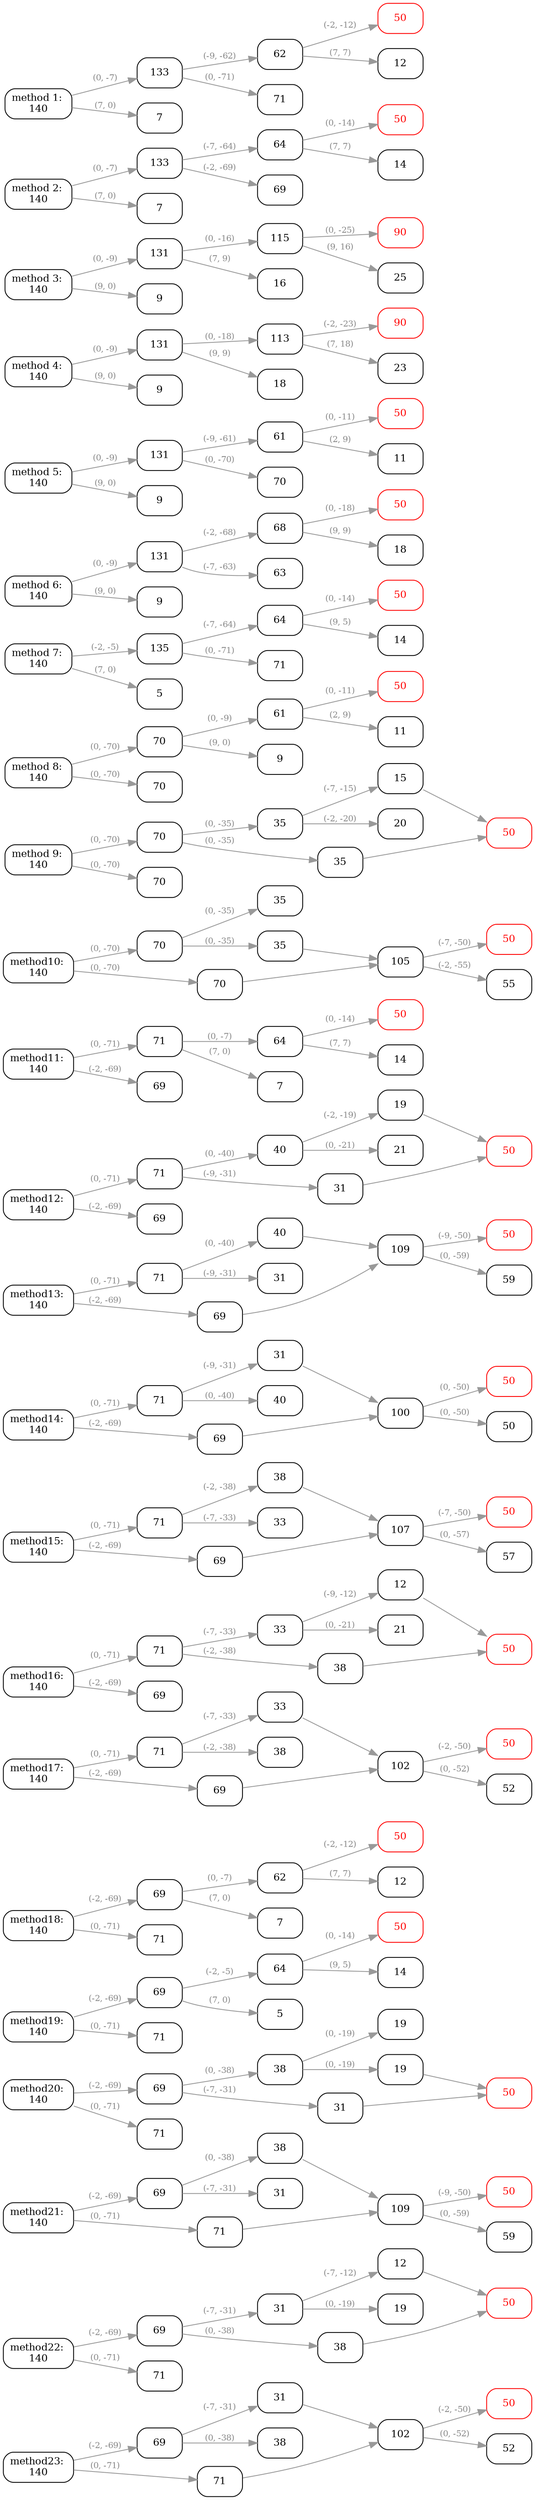 // comment
digraph result {
	graph [rankdir=LR]
	node [color=black fontcolor=black fontsize=12 shape=box style=rounded]
	edge [color="#999999" fontcolor="#888888" fontsize=10]
	"23_00_0" [label="method23: 
140"]
	"23_1_1" [label=69]
	"23_1_2" [label=71]
	"23_00_0" -> "23_1_1" [label="(-2, -69)"]
	"23_00_0" -> "23_1_2" [label="(0, -71)"]
	"23_2_1" [label=31]
	"23_2_2" [label=38]
	"23_1_1" -> "23_2_1" [label="(-7, -31)"]
	"23_1_1" -> "23_2_2" [label="(0, -38)"]
	"23_2_3" [label=102]
	"23_2_1" -> "23_2_3"
	"23_1_2" -> "23_2_3"
	"23_3_1" [label=50 color=red fontcolor=red]
	"23_3_2" [label=52]
	"23_2_3" -> "23_3_1" [label="(-2, -50)"]
	"23_2_3" -> "23_3_2" [label="(0, -52)"]
	"22_00_0" [label="method22: 
140"]
	"22_1_1" [label=69]
	"22_1_2" [label=71]
	"22_00_0" -> "22_1_1" [label="(-2, -69)"]
	"22_00_0" -> "22_1_2" [label="(0, -71)"]
	"22_2_1" [label=31]
	"22_2_2" [label=38]
	"22_1_1" -> "22_2_1" [label="(-7, -31)"]
	"22_1_1" -> "22_2_2" [label="(0, -38)"]
	"22_3_1" [label=12]
	"22_3_2" [label=19]
	"22_2_1" -> "22_3_1" [label="(-7, -12)"]
	"22_2_1" -> "22_3_2" [label="(0, -19)"]
	"22_3_3" [label=50 color=red fontcolor=red]
	"22_3_1" -> "22_3_3"
	"22_2_2" -> "22_3_3"
	"21_00_0" [label="method21: 
140"]
	"21_1_1" [label=69]
	"21_1_2" [label=71]
	"21_00_0" -> "21_1_1" [label="(-2, -69)"]
	"21_00_0" -> "21_1_2" [label="(0, -71)"]
	"21_2_1" [label=38]
	"21_2_2" [label=31]
	"21_1_1" -> "21_2_1" [label="(0, -38)"]
	"21_1_1" -> "21_2_2" [label="(-7, -31)"]
	"21_2_3" [label=109]
	"21_2_1" -> "21_2_3"
	"21_1_2" -> "21_2_3"
	"21_3_1" [label=50 color=red fontcolor=red]
	"21_3_2" [label=59]
	"21_2_3" -> "21_3_1" [label="(-9, -50)"]
	"21_2_3" -> "21_3_2" [label="(0, -59)"]
	"20_00_0" [label="method20: 
140"]
	"20_1_1" [label=69]
	"20_1_2" [label=71]
	"20_00_0" -> "20_1_1" [label="(-2, -69)"]
	"20_00_0" -> "20_1_2" [label="(0, -71)"]
	"20_2_1" [label=38]
	"20_2_2" [label=31]
	"20_1_1" -> "20_2_1" [label="(0, -38)"]
	"20_1_1" -> "20_2_2" [label="(-7, -31)"]
	"20_3_1" [label=19]
	"20_3_2" [label=19]
	"20_2_1" -> "20_3_1" [label="(0, -19)"]
	"20_2_1" -> "20_3_2" [label="(0, -19)"]
	"20_3_3" [label=50 color=red fontcolor=red]
	"20_3_2" -> "20_3_3"
	"20_2_2" -> "20_3_3"
	"19_00_0" [label="method19: 
140"]
	"19_1_1" [label=69]
	"19_1_2" [label=71]
	"19_00_0" -> "19_1_1" [label="(-2, -69)"]
	"19_00_0" -> "19_1_2" [label="(0, -71)"]
	"19_2_1" [label=64]
	"19_2_2" [label=5]
	"19_1_1" -> "19_2_1" [label="(-2, -5)"]
	"19_1_1" -> "19_2_2" [label="(7, 0)"]
	"19_3_1" [label=50 color=red fontcolor=red]
	"19_3_2" [label=14]
	"19_2_1" -> "19_3_1" [label="(0, -14)"]
	"19_2_1" -> "19_3_2" [label="(9, 5)"]
	"18_00_0" [label="method18: 
140"]
	"18_1_1" [label=69]
	"18_1_2" [label=71]
	"18_00_0" -> "18_1_1" [label="(-2, -69)"]
	"18_00_0" -> "18_1_2" [label="(0, -71)"]
	"18_2_1" [label=62]
	"18_2_2" [label=7]
	"18_1_1" -> "18_2_1" [label="(0, -7)"]
	"18_1_1" -> "18_2_2" [label="(7, 0)"]
	"18_3_1" [label=50 color=red fontcolor=red]
	"18_3_2" [label=12]
	"18_2_1" -> "18_3_1" [label="(-2, -12)"]
	"18_2_1" -> "18_3_2" [label="(7, 7)"]
	"17_00_0" [label="method17: 
140"]
	"17_1_1" [label=71]
	"17_1_2" [label=69]
	"17_00_0" -> "17_1_1" [label="(0, -71)"]
	"17_00_0" -> "17_1_2" [label="(-2, -69)"]
	"17_2_1" [label=33]
	"17_2_2" [label=38]
	"17_1_1" -> "17_2_1" [label="(-7, -33)"]
	"17_1_1" -> "17_2_2" [label="(-2, -38)"]
	"17_2_3" [label=102]
	"17_2_1" -> "17_2_3"
	"17_1_2" -> "17_2_3"
	"17_3_1" [label=50 color=red fontcolor=red]
	"17_3_2" [label=52]
	"17_2_3" -> "17_3_1" [label="(-2, -50)"]
	"17_2_3" -> "17_3_2" [label="(0, -52)"]
	"16_00_0" [label="method16: 
140"]
	"16_1_1" [label=71]
	"16_1_2" [label=69]
	"16_00_0" -> "16_1_1" [label="(0, -71)"]
	"16_00_0" -> "16_1_2" [label="(-2, -69)"]
	"16_2_1" [label=33]
	"16_2_2" [label=38]
	"16_1_1" -> "16_2_1" [label="(-7, -33)"]
	"16_1_1" -> "16_2_2" [label="(-2, -38)"]
	"16_3_1" [label=12]
	"16_3_2" [label=21]
	"16_2_1" -> "16_3_1" [label="(-9, -12)"]
	"16_2_1" -> "16_3_2" [label="(0, -21)"]
	"16_3_3" [label=50 color=red fontcolor=red]
	"16_3_1" -> "16_3_3"
	"16_2_2" -> "16_3_3"
	"15_00_0" [label="method15: 
140"]
	"15_1_1" [label=71]
	"15_1_2" [label=69]
	"15_00_0" -> "15_1_1" [label="(0, -71)"]
	"15_00_0" -> "15_1_2" [label="(-2, -69)"]
	"15_2_1" [label=38]
	"15_2_2" [label=33]
	"15_1_1" -> "15_2_1" [label="(-2, -38)"]
	"15_1_1" -> "15_2_2" [label="(-7, -33)"]
	"15_2_3" [label=107]
	"15_2_1" -> "15_2_3"
	"15_1_2" -> "15_2_3"
	"15_3_1" [label=50 color=red fontcolor=red]
	"15_3_2" [label=57]
	"15_2_3" -> "15_3_1" [label="(-7, -50)"]
	"15_2_3" -> "15_3_2" [label="(0, -57)"]
	"14_00_0" [label="method14: 
140"]
	"14_1_1" [label=71]
	"14_1_2" [label=69]
	"14_00_0" -> "14_1_1" [label="(0, -71)"]
	"14_00_0" -> "14_1_2" [label="(-2, -69)"]
	"14_2_1" [label=31]
	"14_2_2" [label=40]
	"14_1_1" -> "14_2_1" [label="(-9, -31)"]
	"14_1_1" -> "14_2_2" [label="(0, -40)"]
	"14_2_3" [label=100]
	"14_2_1" -> "14_2_3"
	"14_1_2" -> "14_2_3"
	"14_3_1" [label=50 color=red fontcolor=red]
	"14_3_2" [label=50]
	"14_2_3" -> "14_3_1" [label="(0, -50)"]
	"14_2_3" -> "14_3_2" [label="(0, -50)"]
	"13_00_0" [label="method13: 
140"]
	"13_1_1" [label=71]
	"13_1_2" [label=69]
	"13_00_0" -> "13_1_1" [label="(0, -71)"]
	"13_00_0" -> "13_1_2" [label="(-2, -69)"]
	"13_2_1" [label=40]
	"13_2_2" [label=31]
	"13_1_1" -> "13_2_1" [label="(0, -40)"]
	"13_1_1" -> "13_2_2" [label="(-9, -31)"]
	"13_2_3" [label=109]
	"13_2_1" -> "13_2_3"
	"13_1_2" -> "13_2_3"
	"13_3_1" [label=50 color=red fontcolor=red]
	"13_3_2" [label=59]
	"13_2_3" -> "13_3_1" [label="(-9, -50)"]
	"13_2_3" -> "13_3_2" [label="(0, -59)"]
	"12_00_0" [label="method12: 
140"]
	"12_1_1" [label=71]
	"12_1_2" [label=69]
	"12_00_0" -> "12_1_1" [label="(0, -71)"]
	"12_00_0" -> "12_1_2" [label="(-2, -69)"]
	"12_2_1" [label=40]
	"12_2_2" [label=31]
	"12_1_1" -> "12_2_1" [label="(0, -40)"]
	"12_1_1" -> "12_2_2" [label="(-9, -31)"]
	"12_3_1" [label=19]
	"12_3_2" [label=21]
	"12_2_1" -> "12_3_1" [label="(-2, -19)"]
	"12_2_1" -> "12_3_2" [label="(0, -21)"]
	"12_3_3" [label=50 color=red fontcolor=red]
	"12_3_1" -> "12_3_3"
	"12_2_2" -> "12_3_3"
	"11_00_0" [label="method11: 
140"]
	"11_1_1" [label=71]
	"11_1_2" [label=69]
	"11_00_0" -> "11_1_1" [label="(0, -71)"]
	"11_00_0" -> "11_1_2" [label="(-2, -69)"]
	"11_2_1" [label=64]
	"11_2_2" [label=7]
	"11_1_1" -> "11_2_1" [label="(0, -7)"]
	"11_1_1" -> "11_2_2" [label="(7, 0)"]
	"11_3_1" [label=50 color=red fontcolor=red]
	"11_3_2" [label=14]
	"11_2_1" -> "11_3_1" [label="(0, -14)"]
	"11_2_1" -> "11_3_2" [label="(7, 7)"]
	"10_00_0" [label="method10: 
140"]
	"10_1_1" [label=70]
	"10_1_2" [label=70]
	"10_00_0" -> "10_1_1" [label="(0, -70)"]
	"10_00_0" -> "10_1_2" [label="(0, -70)"]
	"10_2_1" [label=35]
	"10_2_2" [label=35]
	"10_1_1" -> "10_2_1" [label="(0, -35)"]
	"10_1_1" -> "10_2_2" [label="(0, -35)"]
	"10_2_3" [label=105]
	"10_2_2" -> "10_2_3"
	"10_1_2" -> "10_2_3"
	"10_3_1" [label=50 color=red fontcolor=red]
	"10_3_2" [label=55]
	"10_2_3" -> "10_3_1" [label="(-7, -50)"]
	"10_2_3" -> "10_3_2" [label="(-2, -55)"]
	"09_00_0" [label="method 9: 
140"]
	"09_1_1" [label=70]
	"09_1_2" [label=70]
	"09_00_0" -> "09_1_1" [label="(0, -70)"]
	"09_00_0" -> "09_1_2" [label="(0, -70)"]
	"09_2_1" [label=35]
	"09_2_2" [label=35]
	"09_1_1" -> "09_2_1" [label="(0, -35)"]
	"09_1_1" -> "09_2_2" [label="(0, -35)"]
	"09_3_1" [label=15]
	"09_3_2" [label=20]
	"09_2_1" -> "09_3_1" [label="(-7, -15)"]
	"09_2_1" -> "09_3_2" [label="(-2, -20)"]
	"09_3_3" [label=50 color=red fontcolor=red]
	"09_3_1" -> "09_3_3"
	"09_2_2" -> "09_3_3"
	"08_00_0" [label="method 8: 
140"]
	"08_1_1" [label=70]
	"08_1_2" [label=70]
	"08_00_0" -> "08_1_1" [label="(0, -70)"]
	"08_00_0" -> "08_1_2" [label="(0, -70)"]
	"08_2_1" [label=61]
	"08_2_2" [label=9]
	"08_1_1" -> "08_2_1" [label="(0, -9)"]
	"08_1_1" -> "08_2_2" [label="(9, 0)"]
	"08_3_1" [label=50 color=red fontcolor=red]
	"08_3_2" [label=11]
	"08_2_1" -> "08_3_1" [label="(0, -11)"]
	"08_2_1" -> "08_3_2" [label="(2, 9)"]
	"07_00_0" [label="method 7: 
140"]
	"07_1_1" [label=135]
	"07_1_2" [label=5]
	"07_00_0" -> "07_1_1" [label="(-2, -5)"]
	"07_00_0" -> "07_1_2" [label="(7, 0)"]
	"07_2_1" [label=64]
	"07_2_2" [label=71]
	"07_1_1" -> "07_2_1" [label="(-7, -64)"]
	"07_1_1" -> "07_2_2" [label="(0, -71)"]
	"07_3_1" [label=50 color=red fontcolor=red]
	"07_3_2" [label=14]
	"07_2_1" -> "07_3_1" [label="(0, -14)"]
	"07_2_1" -> "07_3_2" [label="(9, 5)"]
	"06_00_0" [label="method 6: 
140"]
	"06_1_1" [label=131]
	"06_1_2" [label=9]
	"06_00_0" -> "06_1_1" [label="(0, -9)"]
	"06_00_0" -> "06_1_2" [label="(9, 0)"]
	"06_2_1" [label=68]
	"06_2_2" [label=63]
	"06_1_1" -> "06_2_1" [label="(-2, -68)"]
	"06_1_1" -> "06_2_2" [label="(-7, -63)"]
	"06_3_1" [label=50 color=red fontcolor=red]
	"06_3_2" [label=18]
	"06_2_1" -> "06_3_1" [label="(0, -18)"]
	"06_2_1" -> "06_3_2" [label="(9, 9)"]
	"05_00_0" [label="method 5: 
140"]
	"05_1_1" [label=131]
	"05_1_2" [label=9]
	"05_00_0" -> "05_1_1" [label="(0, -9)"]
	"05_00_0" -> "05_1_2" [label="(9, 0)"]
	"05_2_1" [label=61]
	"05_2_2" [label=70]
	"05_1_1" -> "05_2_1" [label="(-9, -61)"]
	"05_1_1" -> "05_2_2" [label="(0, -70)"]
	"05_3_1" [label=50 color=red fontcolor=red]
	"05_3_2" [label=11]
	"05_2_1" -> "05_3_1" [label="(0, -11)"]
	"05_2_1" -> "05_3_2" [label="(2, 9)"]
	"04_00_0" [label="method 4: 
140"]
	"04_1_1" [label=131]
	"04_1_2" [label=9]
	"04_00_0" -> "04_1_1" [label="(0, -9)"]
	"04_00_0" -> "04_1_2" [label="(9, 0)"]
	"04_2_1" [label=113]
	"04_2_2" [label=18]
	"04_1_1" -> "04_2_1" [label="(0, -18)"]
	"04_1_1" -> "04_2_2" [label="(9, 9)"]
	"04_3_1" [label=90 color=red fontcolor=red]
	"04_3_2" [label=23]
	"04_2_1" -> "04_3_1" [label="(-2, -23)"]
	"04_2_1" -> "04_3_2" [label="(7, 18)"]
	"03_00_0" [label="method 3: 
140"]
	"03_1_1" [label=131]
	"03_1_2" [label=9]
	"03_00_0" -> "03_1_1" [label="(0, -9)"]
	"03_00_0" -> "03_1_2" [label="(9, 0)"]
	"03_2_1" [label=115]
	"03_2_2" [label=16]
	"03_1_1" -> "03_2_1" [label="(0, -16)"]
	"03_1_1" -> "03_2_2" [label="(7, 9)"]
	"03_3_1" [label=90 color=red fontcolor=red]
	"03_3_2" [label=25]
	"03_2_1" -> "03_3_1" [label="(0, -25)"]
	"03_2_1" -> "03_3_2" [label="(9, 16)"]
	"02_00_0" [label="method 2: 
140"]
	"02_1_1" [label=133]
	"02_1_2" [label=7]
	"02_00_0" -> "02_1_1" [label="(0, -7)"]
	"02_00_0" -> "02_1_2" [label="(7, 0)"]
	"02_2_1" [label=64]
	"02_2_2" [label=69]
	"02_1_1" -> "02_2_1" [label="(-7, -64)"]
	"02_1_1" -> "02_2_2" [label="(-2, -69)"]
	"02_3_1" [label=50 color=red fontcolor=red]
	"02_3_2" [label=14]
	"02_2_1" -> "02_3_1" [label="(0, -14)"]
	"02_2_1" -> "02_3_2" [label="(7, 7)"]
	"01_00_0" [label="method 1: 
140"]
	"01_1_1" [label=133]
	"01_1_2" [label=7]
	"01_00_0" -> "01_1_1" [label="(0, -7)"]
	"01_00_0" -> "01_1_2" [label="(7, 0)"]
	"01_2_1" [label=62]
	"01_2_2" [label=71]
	"01_1_1" -> "01_2_1" [label="(-9, -62)"]
	"01_1_1" -> "01_2_2" [label="(0, -71)"]
	"01_3_1" [label=50 color=red fontcolor=red]
	"01_3_2" [label=12]
	"01_2_1" -> "01_3_1" [label="(-2, -12)"]
	"01_2_1" -> "01_3_2" [label="(7, 7)"]
}
